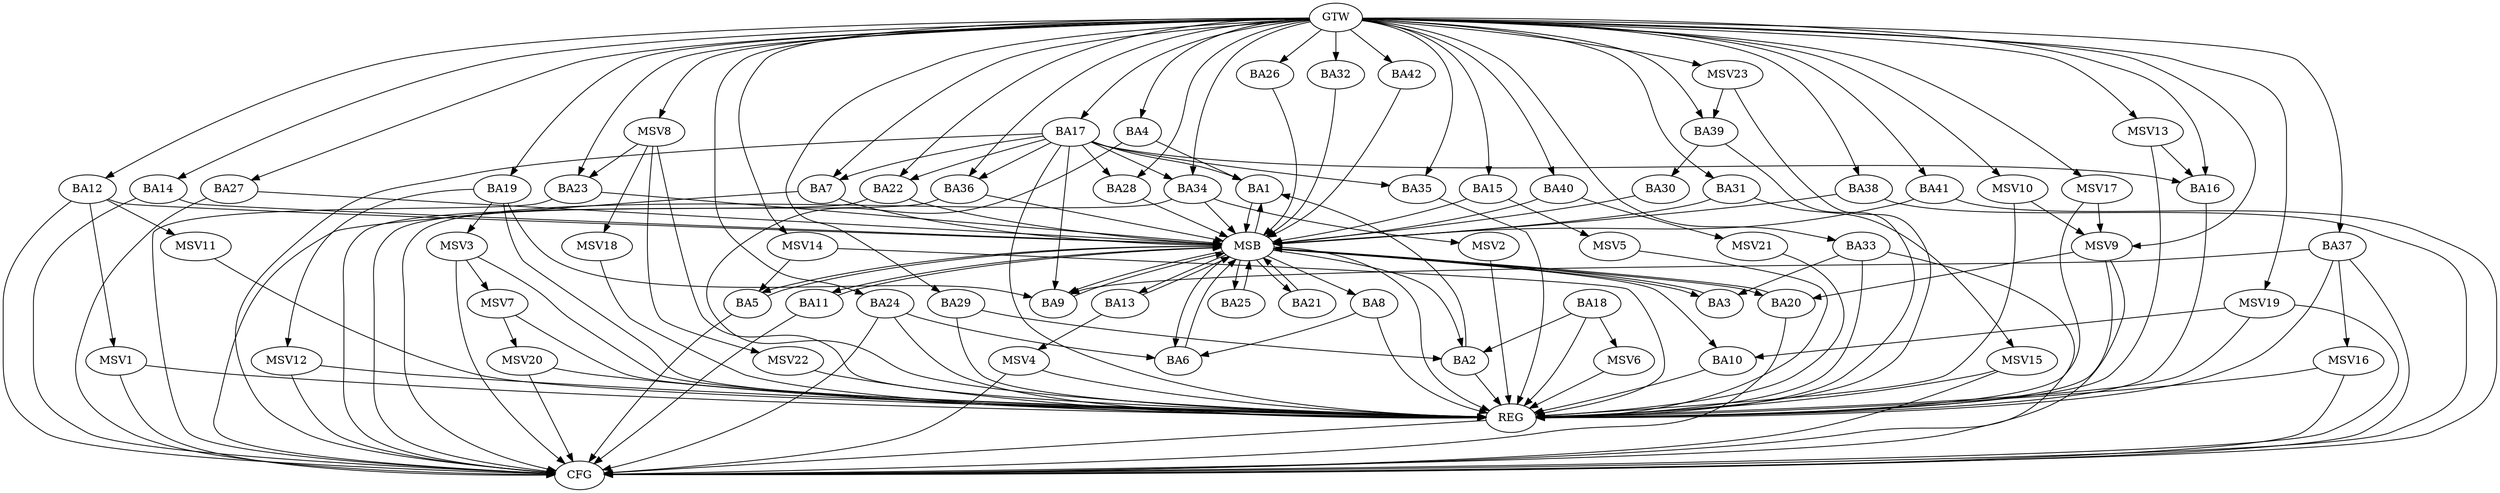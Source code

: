 strict digraph G {
  BA1 [ label="BA1" ];
  BA2 [ label="BA2" ];
  BA3 [ label="BA3" ];
  BA4 [ label="BA4" ];
  BA5 [ label="BA5" ];
  BA6 [ label="BA6" ];
  BA7 [ label="BA7" ];
  BA8 [ label="BA8" ];
  BA9 [ label="BA9" ];
  BA10 [ label="BA10" ];
  BA11 [ label="BA11" ];
  BA12 [ label="BA12" ];
  BA13 [ label="BA13" ];
  BA14 [ label="BA14" ];
  BA15 [ label="BA15" ];
  BA16 [ label="BA16" ];
  BA17 [ label="BA17" ];
  BA18 [ label="BA18" ];
  BA19 [ label="BA19" ];
  BA20 [ label="BA20" ];
  BA21 [ label="BA21" ];
  BA22 [ label="BA22" ];
  BA23 [ label="BA23" ];
  BA24 [ label="BA24" ];
  BA25 [ label="BA25" ];
  BA26 [ label="BA26" ];
  BA27 [ label="BA27" ];
  BA28 [ label="BA28" ];
  BA29 [ label="BA29" ];
  BA30 [ label="BA30" ];
  BA31 [ label="BA31" ];
  BA32 [ label="BA32" ];
  BA33 [ label="BA33" ];
  BA34 [ label="BA34" ];
  BA35 [ label="BA35" ];
  BA36 [ label="BA36" ];
  BA37 [ label="BA37" ];
  BA38 [ label="BA38" ];
  BA39 [ label="BA39" ];
  BA40 [ label="BA40" ];
  BA41 [ label="BA41" ];
  BA42 [ label="BA42" ];
  GTW [ label="GTW" ];
  REG [ label="REG" ];
  MSB [ label="MSB" ];
  CFG [ label="CFG" ];
  MSV1 [ label="MSV1" ];
  MSV2 [ label="MSV2" ];
  MSV3 [ label="MSV3" ];
  MSV4 [ label="MSV4" ];
  MSV5 [ label="MSV5" ];
  MSV6 [ label="MSV6" ];
  MSV7 [ label="MSV7" ];
  MSV8 [ label="MSV8" ];
  MSV9 [ label="MSV9" ];
  MSV10 [ label="MSV10" ];
  MSV11 [ label="MSV11" ];
  MSV12 [ label="MSV12" ];
  MSV13 [ label="MSV13" ];
  MSV14 [ label="MSV14" ];
  MSV15 [ label="MSV15" ];
  MSV16 [ label="MSV16" ];
  MSV17 [ label="MSV17" ];
  MSV18 [ label="MSV18" ];
  MSV19 [ label="MSV19" ];
  MSV20 [ label="MSV20" ];
  MSV21 [ label="MSV21" ];
  MSV22 [ label="MSV22" ];
  MSV23 [ label="MSV23" ];
  BA2 -> BA1;
  BA4 -> BA1;
  BA8 -> BA6;
  BA17 -> BA9;
  BA18 -> BA2;
  BA19 -> BA9;
  BA24 -> BA6;
  BA29 -> BA2;
  BA33 -> BA3;
  BA37 -> BA9;
  BA39 -> BA30;
  GTW -> BA4;
  GTW -> BA7;
  GTW -> BA12;
  GTW -> BA14;
  GTW -> BA15;
  GTW -> BA16;
  GTW -> BA17;
  GTW -> BA19;
  GTW -> BA22;
  GTW -> BA23;
  GTW -> BA24;
  GTW -> BA26;
  GTW -> BA27;
  GTW -> BA28;
  GTW -> BA29;
  GTW -> BA31;
  GTW -> BA32;
  GTW -> BA33;
  GTW -> BA34;
  GTW -> BA35;
  GTW -> BA36;
  GTW -> BA37;
  GTW -> BA38;
  GTW -> BA39;
  GTW -> BA40;
  GTW -> BA41;
  GTW -> BA42;
  BA2 -> REG;
  BA4 -> REG;
  BA8 -> REG;
  BA10 -> REG;
  BA16 -> REG;
  BA17 -> REG;
  BA18 -> REG;
  BA19 -> REG;
  BA24 -> REG;
  BA29 -> REG;
  BA33 -> REG;
  BA35 -> REG;
  BA37 -> REG;
  BA39 -> REG;
  BA1 -> MSB;
  MSB -> BA2;
  MSB -> REG;
  BA3 -> MSB;
  BA5 -> MSB;
  BA6 -> MSB;
  MSB -> BA3;
  BA7 -> MSB;
  MSB -> BA1;
  BA9 -> MSB;
  MSB -> BA6;
  BA11 -> MSB;
  BA12 -> MSB;
  MSB -> BA5;
  BA13 -> MSB;
  MSB -> BA8;
  BA14 -> MSB;
  BA15 -> MSB;
  BA20 -> MSB;
  BA21 -> MSB;
  BA22 -> MSB;
  MSB -> BA20;
  BA23 -> MSB;
  MSB -> BA9;
  BA25 -> MSB;
  BA26 -> MSB;
  BA27 -> MSB;
  MSB -> BA25;
  BA28 -> MSB;
  BA30 -> MSB;
  BA31 -> MSB;
  MSB -> BA10;
  BA32 -> MSB;
  MSB -> BA21;
  BA34 -> MSB;
  BA36 -> MSB;
  BA38 -> MSB;
  BA40 -> MSB;
  BA41 -> MSB;
  MSB -> BA13;
  BA42 -> MSB;
  MSB -> BA11;
  BA20 -> CFG;
  BA5 -> CFG;
  BA34 -> CFG;
  BA27 -> CFG;
  BA41 -> CFG;
  BA11 -> CFG;
  BA22 -> CFG;
  BA7 -> CFG;
  BA12 -> CFG;
  BA37 -> CFG;
  BA24 -> CFG;
  BA14 -> CFG;
  BA38 -> CFG;
  BA33 -> CFG;
  BA23 -> CFG;
  BA17 -> CFG;
  BA36 -> CFG;
  REG -> CFG;
  BA17 -> BA35;
  BA17 -> BA1;
  BA17 -> BA34;
  BA17 -> BA22;
  BA17 -> BA36;
  BA17 -> BA28;
  BA17 -> BA7;
  BA17 -> BA16;
  BA12 -> MSV1;
  MSV1 -> REG;
  MSV1 -> CFG;
  BA34 -> MSV2;
  MSV2 -> REG;
  BA19 -> MSV3;
  MSV3 -> REG;
  MSV3 -> CFG;
  BA13 -> MSV4;
  MSV4 -> REG;
  MSV4 -> CFG;
  BA15 -> MSV5;
  MSV5 -> REG;
  BA18 -> MSV6;
  MSV6 -> REG;
  MSV3 -> MSV7;
  MSV7 -> REG;
  MSV8 -> BA23;
  GTW -> MSV8;
  MSV8 -> REG;
  MSV9 -> BA20;
  GTW -> MSV9;
  MSV9 -> REG;
  MSV9 -> CFG;
  MSV10 -> MSV9;
  GTW -> MSV10;
  MSV10 -> REG;
  BA12 -> MSV11;
  MSV11 -> REG;
  BA19 -> MSV12;
  MSV12 -> REG;
  MSV12 -> CFG;
  MSV13 -> BA16;
  GTW -> MSV13;
  MSV13 -> REG;
  MSV14 -> BA5;
  GTW -> MSV14;
  MSV14 -> REG;
  BA31 -> MSV15;
  MSV15 -> REG;
  MSV15 -> CFG;
  BA37 -> MSV16;
  MSV16 -> REG;
  MSV16 -> CFG;
  MSV17 -> MSV9;
  GTW -> MSV17;
  MSV17 -> REG;
  MSV8 -> MSV18;
  MSV18 -> REG;
  MSV19 -> BA10;
  GTW -> MSV19;
  MSV19 -> REG;
  MSV19 -> CFG;
  MSV7 -> MSV20;
  MSV20 -> REG;
  MSV20 -> CFG;
  BA40 -> MSV21;
  MSV21 -> REG;
  MSV8 -> MSV22;
  MSV22 -> REG;
  MSV23 -> BA39;
  GTW -> MSV23;
  MSV23 -> REG;
}
